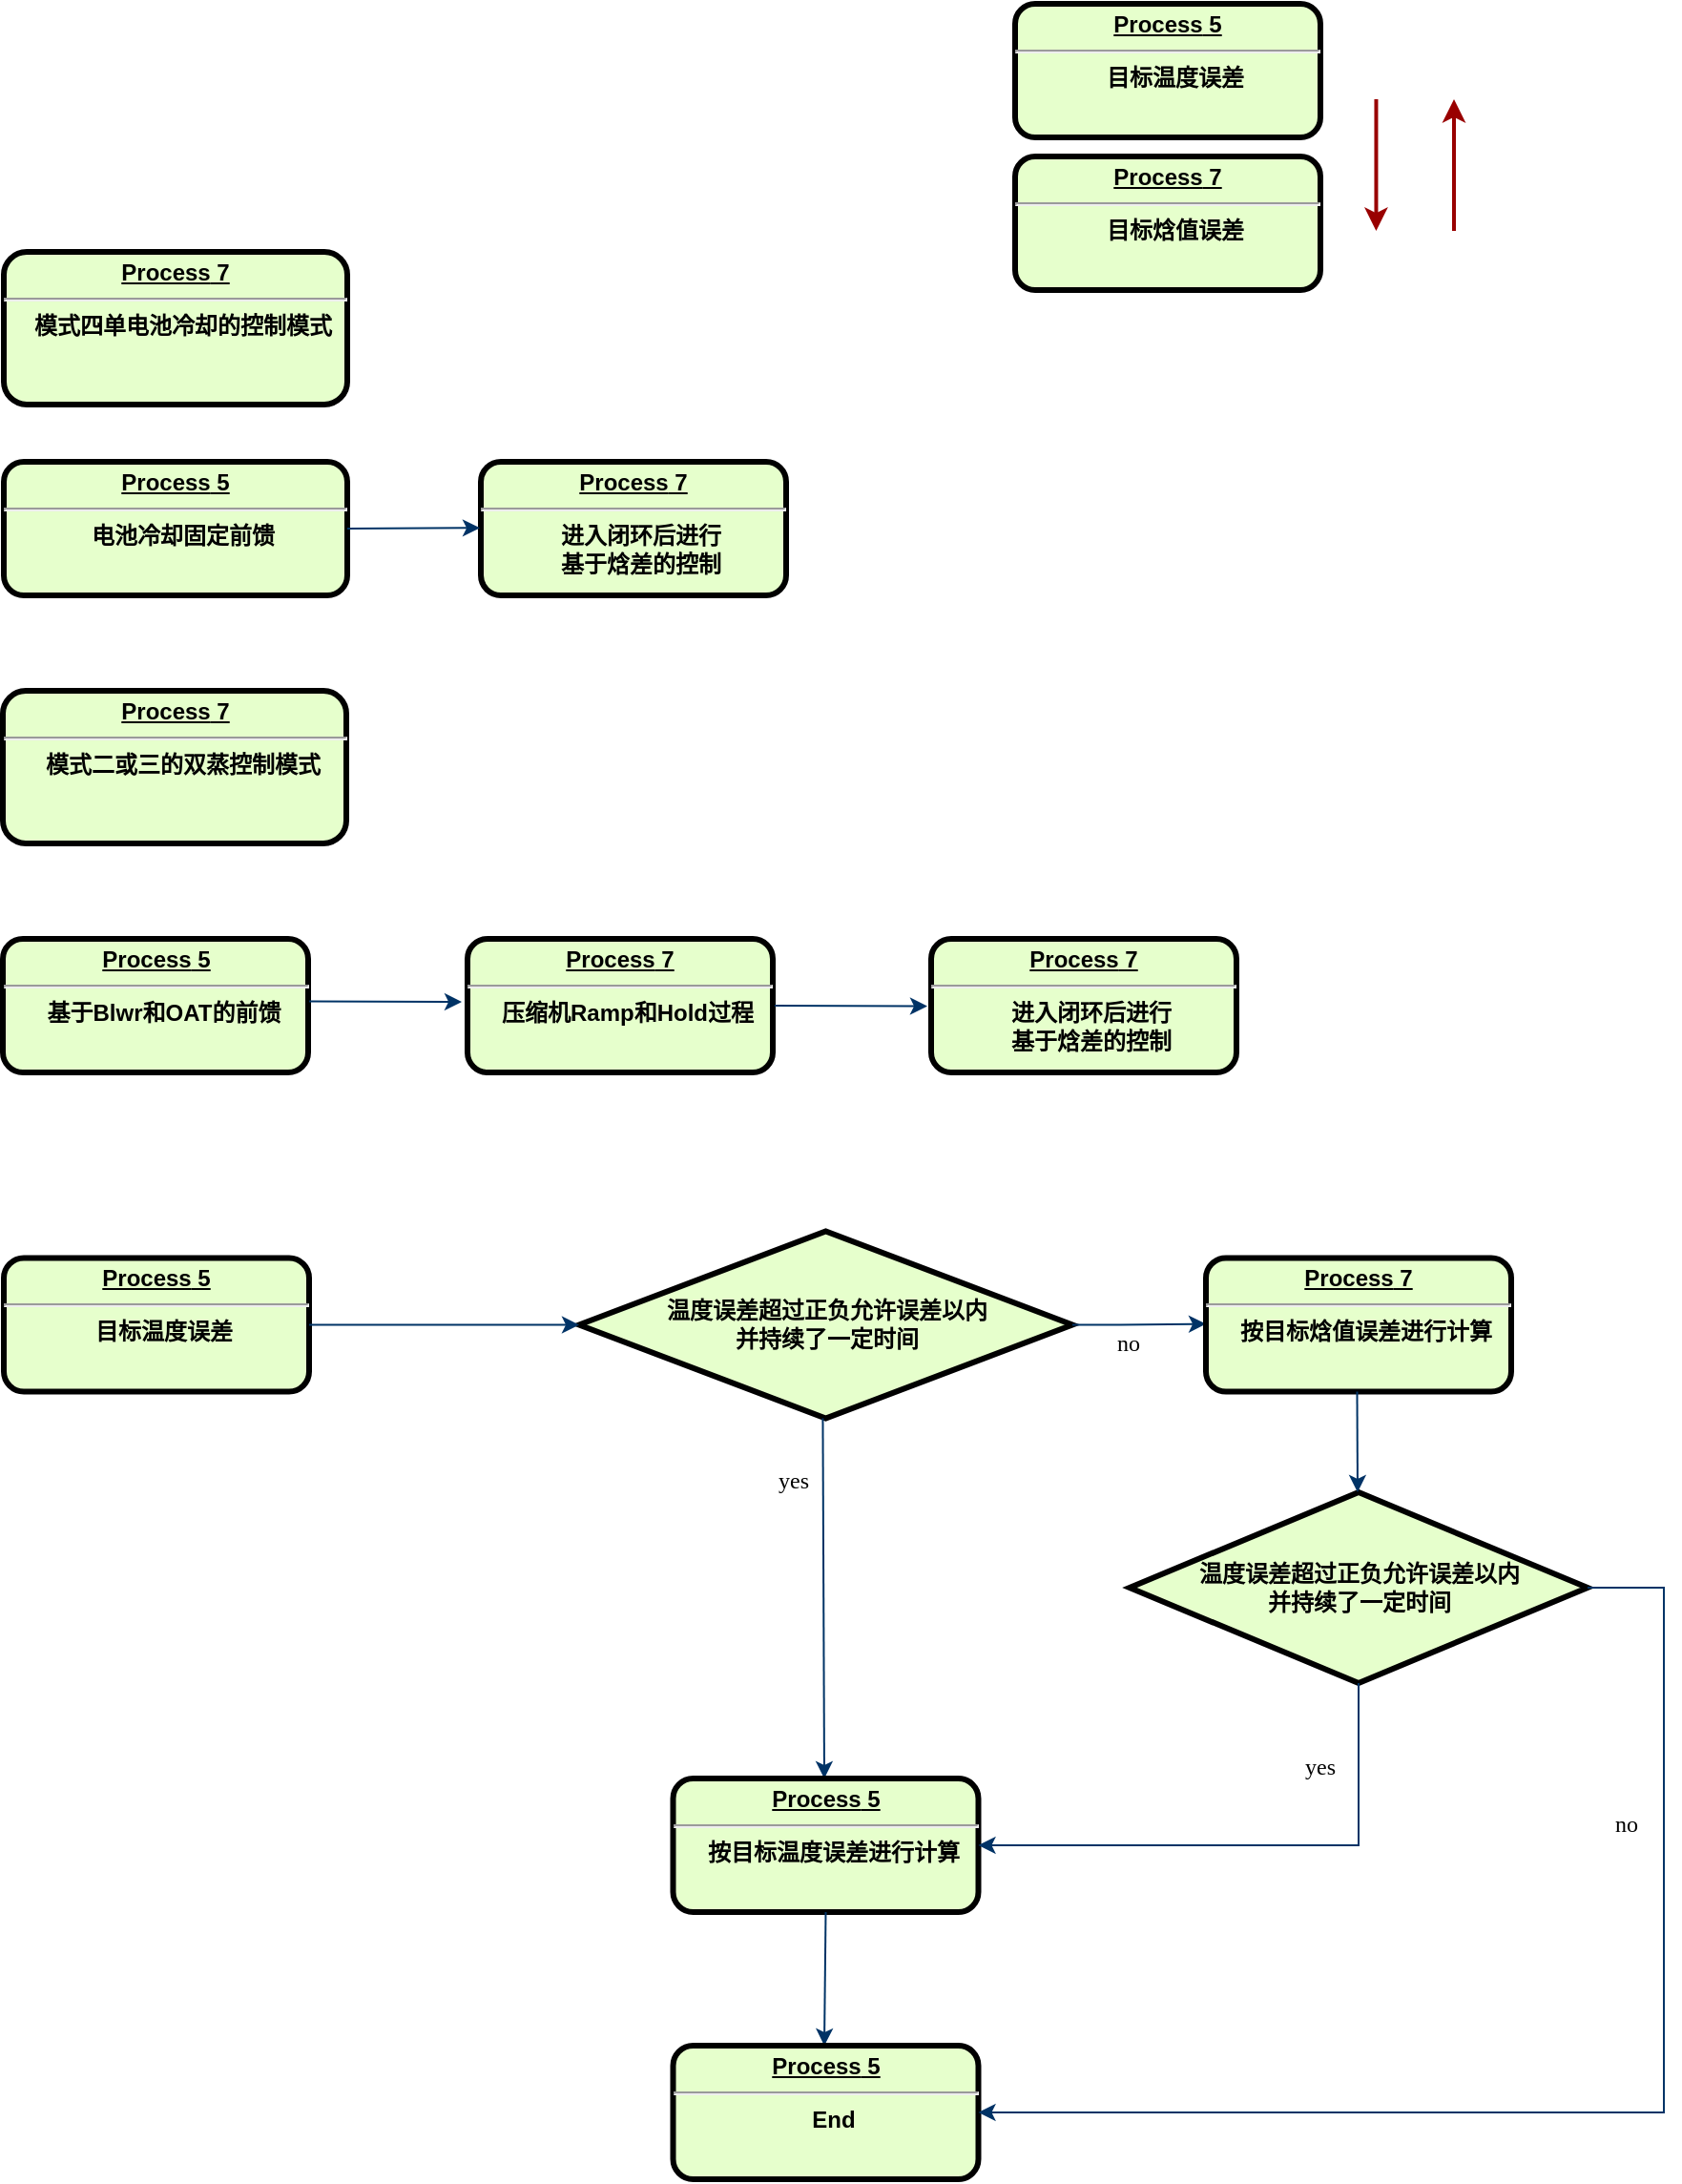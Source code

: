 <mxfile version="22.1.5" type="github">
  <diagram name="Page-1" id="c7558073-3199-34d8-9f00-42111426c3f3">
    <mxGraphModel dx="1831" dy="1196" grid="1" gridSize="10" guides="1" tooltips="1" connect="1" arrows="1" fold="1" page="1" pageScale="1" pageWidth="826" pageHeight="1169" background="none" math="0" shadow="0">
      <root>
        <mxCell id="0" />
        <mxCell id="1" parent="0" />
        <mxCell id="9" value="&lt;p style=&quot;margin: 0px; margin-top: 4px; text-align: center; text-decoration: underline;&quot;&gt;&lt;strong&gt;&lt;strong&gt;Process&lt;/strong&gt; 5&lt;br&gt;&lt;/strong&gt;&lt;/p&gt;&lt;hr&gt;&lt;p style=&quot;margin: 0px; margin-left: 8px;&quot;&gt;目标温度误差&lt;/p&gt;" style="verticalAlign=middle;align=center;overflow=fill;fontSize=12;fontFamily=Helvetica;html=1;rounded=1;fontStyle=1;strokeWidth=3;fillColor=#E6FFCC" parent="1" vertex="1">
          <mxGeometry x="10" y="717.25" width="160" height="70" as="geometry" />
        </mxCell>
        <mxCell id="11" value="&lt;p style=&quot;margin: 0px; margin-top: 4px; text-align: center; text-decoration: underline;&quot;&gt;&lt;strong&gt;&lt;strong&gt;Process&lt;/strong&gt; 7&lt;br&gt;&lt;/strong&gt;&lt;/p&gt;&lt;hr&gt;&lt;p style=&quot;margin: 0px; margin-left: 8px;&quot;&gt;模式二或三的双蒸控制模式&lt;/p&gt;" style="verticalAlign=middle;align=center;overflow=fill;fontSize=12;fontFamily=Helvetica;html=1;rounded=1;fontStyle=1;strokeWidth=3;fillColor=#E6FFCC" parent="1" vertex="1">
          <mxGeometry x="9.5" y="420" width="180" height="80" as="geometry" />
        </mxCell>
        <mxCell id="88" value="" style="edgeStyle=elbowEdgeStyle;elbow=horizontal;strokeColor=#990000;strokeWidth=2" parent="1" edge="1">
          <mxGeometry width="100" height="100" relative="1" as="geometry">
            <mxPoint x="729.23" y="110" as="sourcePoint" />
            <mxPoint x="729.23" y="179" as="targetPoint" />
            <Array as="points">
              <mxPoint x="729.23" y="139" />
            </Array>
          </mxGeometry>
        </mxCell>
        <mxCell id="89" value="" style="edgeStyle=elbowEdgeStyle;elbow=horizontal;strokeColor=#990000;strokeWidth=2" parent="1" edge="1">
          <mxGeometry width="100" height="100" relative="1" as="geometry">
            <mxPoint x="770.0" y="179" as="sourcePoint" />
            <mxPoint x="770.0" y="110" as="targetPoint" />
            <Array as="points">
              <mxPoint x="770" y="139" />
            </Array>
          </mxGeometry>
        </mxCell>
        <mxCell id="3L01GeSeouLhzDQ9MQ58-111" value="温度误差超过正负允许误差以内&lt;br&gt;并持续了一定时间" style="shape=mxgraph.flowchart.decision;strokeWidth=3;gradientColor=none;gradientDirection=north;fontStyle=1;html=1;direction=north;fillColor=#E6FFCC;rounded=1;" vertex="1" parent="1">
          <mxGeometry x="311.5" y="703.25" width="258.5" height="98" as="geometry" />
        </mxCell>
        <mxCell id="3L01GeSeouLhzDQ9MQ58-114" style="entryX=0.5;entryY=0;entryPerimeter=0;fontStyle=1;strokeColor=#003366;strokeWidth=1;html=1;rounded=0;exitX=1;exitY=0.5;exitDx=0;exitDy=0;" edge="1" parent="1" source="9" target="3L01GeSeouLhzDQ9MQ58-111">
          <mxGeometry relative="1" as="geometry">
            <mxPoint x="260" y="751.75" as="sourcePoint" />
          </mxGeometry>
        </mxCell>
        <mxCell id="3L01GeSeouLhzDQ9MQ58-115" value="" style="edgeStyle=elbowEdgeStyle;elbow=horizontal;exitX=0.5;exitY=1;exitPerimeter=0;fontStyle=1;strokeColor=#003366;strokeWidth=1;html=1;rounded=0;exitDx=0;exitDy=0;" edge="1" parent="1" source="3L01GeSeouLhzDQ9MQ58-111">
          <mxGeometry x="381" y="28.5" width="100" height="100" as="geometry">
            <mxPoint x="800" y="780.75" as="sourcePoint" />
            <mxPoint x="640" y="751.75" as="targetPoint" />
            <Array as="points">
              <mxPoint x="595" y="733.75" />
            </Array>
          </mxGeometry>
        </mxCell>
        <mxCell id="3L01GeSeouLhzDQ9MQ58-116" value="&lt;font face=&quot;Georgia&quot;&gt;yes&lt;/font&gt;" style="text;fontStyle=0;html=1;strokeColor=none;gradientColor=none;fillColor=none;strokeWidth=2;" vertex="1" parent="1">
          <mxGeometry x="414" y="820" width="40" height="26" as="geometry" />
        </mxCell>
        <mxCell id="3L01GeSeouLhzDQ9MQ58-117" value="" style="edgeStyle=elbowEdgeStyle;elbow=horizontal;fontColor=#001933;fontStyle=1;strokeColor=#003366;strokeWidth=1;html=1;rounded=0;entryX=0.5;entryY=0;entryDx=0;entryDy=0;" edge="1" parent="1" target="3L01GeSeouLhzDQ9MQ58-163">
          <mxGeometry width="100" height="100" as="geometry">
            <mxPoint x="439.226" y="801.25" as="sourcePoint" />
            <mxPoint x="440" y="870" as="targetPoint" />
          </mxGeometry>
        </mxCell>
        <mxCell id="3L01GeSeouLhzDQ9MQ58-119" value="&lt;font face=&quot;Georgia&quot;&gt;no&lt;/font&gt;" style="text;fontStyle=0;html=1;strokeColor=none;gradientColor=none;fillColor=none;strokeWidth=2;align=center;" vertex="1" parent="1">
          <mxGeometry x="579" y="748" width="40" height="26" as="geometry" />
        </mxCell>
        <mxCell id="3L01GeSeouLhzDQ9MQ58-163" value="&lt;p style=&quot;margin: 0px; margin-top: 4px; text-align: center; text-decoration: underline;&quot;&gt;&lt;strong&gt;&lt;strong&gt;Process&lt;/strong&gt; 5&lt;br&gt;&lt;/strong&gt;&lt;/p&gt;&lt;hr&gt;&lt;p style=&quot;margin: 0px; margin-left: 8px;&quot;&gt;按目标温度误差进行计算&lt;/p&gt;" style="verticalAlign=middle;align=center;overflow=fill;fontSize=12;fontFamily=Helvetica;html=1;rounded=1;fontStyle=1;strokeWidth=3;fillColor=#E6FFCC" vertex="1" parent="1">
          <mxGeometry x="360.75" y="990" width="160" height="70" as="geometry" />
        </mxCell>
        <mxCell id="3L01GeSeouLhzDQ9MQ58-164" value="&lt;p style=&quot;margin: 0px; margin-top: 4px; text-align: center; text-decoration: underline;&quot;&gt;&lt;strong&gt;&lt;strong&gt;Process&lt;/strong&gt; 7&lt;br&gt;&lt;/strong&gt;&lt;/p&gt;&lt;hr&gt;&lt;p style=&quot;margin: 0px; margin-left: 8px;&quot;&gt;按目标焓值误差进行计算&lt;/p&gt;" style="verticalAlign=middle;align=center;overflow=fill;fontSize=12;fontFamily=Helvetica;html=1;rounded=1;fontStyle=1;strokeWidth=3;fillColor=#E6FFCC" vertex="1" parent="1">
          <mxGeometry x="640" y="717.25" width="160" height="70" as="geometry" />
        </mxCell>
        <mxCell id="3L01GeSeouLhzDQ9MQ58-166" value="&lt;p style=&quot;margin: 0px; margin-top: 4px; text-align: center; text-decoration: underline;&quot;&gt;&lt;strong&gt;&lt;strong&gt;Process&lt;/strong&gt; 5&lt;br&gt;&lt;/strong&gt;&lt;/p&gt;&lt;hr&gt;&lt;p style=&quot;margin: 0px; margin-left: 8px;&quot;&gt;目标温度误差&lt;/p&gt;" style="verticalAlign=middle;align=center;overflow=fill;fontSize=12;fontFamily=Helvetica;html=1;rounded=1;fontStyle=1;strokeWidth=3;fillColor=#E6FFCC" vertex="1" parent="1">
          <mxGeometry x="540" y="60" width="160" height="70" as="geometry" />
        </mxCell>
        <mxCell id="3L01GeSeouLhzDQ9MQ58-167" value="&lt;p style=&quot;margin: 0px; margin-top: 4px; text-align: center; text-decoration: underline;&quot;&gt;&lt;strong&gt;&lt;strong&gt;Process&lt;/strong&gt; 7&lt;br&gt;&lt;/strong&gt;&lt;/p&gt;&lt;hr&gt;&lt;p style=&quot;margin: 0px; margin-left: 8px;&quot;&gt;目标焓值误差&lt;/p&gt;" style="verticalAlign=middle;align=center;overflow=fill;fontSize=12;fontFamily=Helvetica;html=1;rounded=1;fontStyle=1;strokeWidth=3;fillColor=#E6FFCC" vertex="1" parent="1">
          <mxGeometry x="540" y="140" width="160" height="70" as="geometry" />
        </mxCell>
        <mxCell id="3L01GeSeouLhzDQ9MQ58-168" value="温度误差超过正负允许误差以内&lt;br&gt;并持续了一定时间" style="shape=mxgraph.flowchart.decision;strokeWidth=3;gradientColor=none;gradientDirection=north;fontStyle=1;html=1;direction=north;fillColor=#E6FFCC;rounded=1;" vertex="1" parent="1">
          <mxGeometry x="600" y="840" width="240" height="100" as="geometry" />
        </mxCell>
        <mxCell id="3L01GeSeouLhzDQ9MQ58-169" value="" style="edgeStyle=elbowEdgeStyle;elbow=horizontal;fontColor=#001933;fontStyle=1;strokeColor=#003366;strokeWidth=1;html=1;rounded=0;entryX=1;entryY=0.5;entryDx=0;entryDy=0;entryPerimeter=0;" edge="1" parent="1" target="3L01GeSeouLhzDQ9MQ58-168">
          <mxGeometry width="100" height="100" as="geometry">
            <mxPoint x="719.236" y="787.25" as="sourcePoint" />
            <mxPoint x="721.01" y="946" as="targetPoint" />
          </mxGeometry>
        </mxCell>
        <mxCell id="3L01GeSeouLhzDQ9MQ58-170" style="entryX=1;entryY=0.5;fontStyle=1;strokeColor=#003366;strokeWidth=1;html=1;rounded=0;exitX=0;exitY=0.5;exitDx=0;exitDy=0;exitPerimeter=0;entryDx=0;entryDy=0;" edge="1" parent="1" source="3L01GeSeouLhzDQ9MQ58-168" target="3L01GeSeouLhzDQ9MQ58-163">
          <mxGeometry relative="1" as="geometry">
            <mxPoint x="685" y="988.5" as="sourcePoint" />
            <mxPoint x="827" y="988.5" as="targetPoint" />
            <Array as="points">
              <mxPoint x="720" y="1025" />
            </Array>
          </mxGeometry>
        </mxCell>
        <mxCell id="3L01GeSeouLhzDQ9MQ58-172" value="&lt;font face=&quot;Georgia&quot;&gt;yes&lt;/font&gt;" style="text;fontStyle=0;html=1;strokeColor=none;gradientColor=none;fillColor=none;strokeWidth=2;" vertex="1" parent="1">
          <mxGeometry x="690" y="970" width="40" height="26" as="geometry" />
        </mxCell>
        <mxCell id="3L01GeSeouLhzDQ9MQ58-173" style="fontStyle=1;strokeColor=#003366;strokeWidth=1;html=1;rounded=0;exitX=0.5;exitY=1;exitDx=0;exitDy=0;" edge="1" parent="1" source="3L01GeSeouLhzDQ9MQ58-163">
          <mxGeometry relative="1" as="geometry">
            <mxPoint x="410" y="1109.75" as="sourcePoint" />
            <mxPoint x="440" y="1130" as="targetPoint" />
          </mxGeometry>
        </mxCell>
        <mxCell id="3L01GeSeouLhzDQ9MQ58-175" value="&lt;p style=&quot;margin: 0px; margin-top: 4px; text-align: center; text-decoration: underline;&quot;&gt;&lt;strong&gt;&lt;strong&gt;Process&lt;/strong&gt; 5&lt;br&gt;&lt;/strong&gt;&lt;/p&gt;&lt;hr&gt;&lt;p style=&quot;margin: 0px; margin-left: 8px;&quot;&gt;End&lt;/p&gt;" style="verticalAlign=middle;align=center;overflow=fill;fontSize=12;fontFamily=Helvetica;html=1;rounded=1;fontStyle=1;strokeWidth=3;fillColor=#E6FFCC" vertex="1" parent="1">
          <mxGeometry x="360.75" y="1130" width="160" height="70" as="geometry" />
        </mxCell>
        <mxCell id="3L01GeSeouLhzDQ9MQ58-177" style="entryX=1;entryY=0.5;fontStyle=1;strokeColor=#003366;strokeWidth=1;html=1;rounded=0;exitX=0.5;exitY=1;exitDx=0;exitDy=0;exitPerimeter=0;entryDx=0;entryDy=0;" edge="1" parent="1" source="3L01GeSeouLhzDQ9MQ58-168" target="3L01GeSeouLhzDQ9MQ58-175">
          <mxGeometry relative="1" as="geometry">
            <mxPoint x="760" y="1139.75" as="sourcePoint" />
            <mxPoint x="902" y="1139.75" as="targetPoint" />
            <Array as="points">
              <mxPoint x="880" y="890" />
              <mxPoint x="880" y="1165" />
            </Array>
          </mxGeometry>
        </mxCell>
        <mxCell id="3L01GeSeouLhzDQ9MQ58-178" value="&lt;font face=&quot;Georgia&quot;&gt;no&lt;/font&gt;" style="text;fontStyle=0;html=1;strokeColor=none;gradientColor=none;fillColor=none;strokeWidth=2;align=center;" vertex="1" parent="1">
          <mxGeometry x="840" y="1000" width="40" height="26" as="geometry" />
        </mxCell>
        <mxCell id="3L01GeSeouLhzDQ9MQ58-179" value="&lt;p style=&quot;margin: 0px; margin-top: 4px; text-align: center; text-decoration: underline;&quot;&gt;&lt;strong&gt;&lt;strong&gt;Process&lt;/strong&gt; 5&lt;br&gt;&lt;/strong&gt;&lt;/p&gt;&lt;hr&gt;&lt;p style=&quot;margin: 0px; margin-left: 8px;&quot;&gt;基于Blwr和OAT的前馈&lt;/p&gt;" style="verticalAlign=middle;align=center;overflow=fill;fontSize=12;fontFamily=Helvetica;html=1;rounded=1;fontStyle=1;strokeWidth=3;fillColor=#E6FFCC" vertex="1" parent="1">
          <mxGeometry x="9.5" y="550" width="160" height="70" as="geometry" />
        </mxCell>
        <mxCell id="3L01GeSeouLhzDQ9MQ58-180" style="fontStyle=1;strokeColor=#003366;strokeWidth=1;html=1;rounded=0;exitX=1;exitY=0.5;exitDx=0;exitDy=0;" edge="1" parent="1">
          <mxGeometry relative="1" as="geometry">
            <mxPoint x="170" y="582.75" as="sourcePoint" />
            <mxPoint x="250" y="583" as="targetPoint" />
          </mxGeometry>
        </mxCell>
        <mxCell id="3L01GeSeouLhzDQ9MQ58-181" value="&lt;p style=&quot;margin: 0px; margin-top: 4px; text-align: center; text-decoration: underline;&quot;&gt;&lt;strong&gt;&lt;strong&gt;Process&lt;/strong&gt; 7&lt;br&gt;&lt;/strong&gt;&lt;/p&gt;&lt;hr&gt;&lt;p style=&quot;margin: 0px; margin-left: 8px;&quot;&gt;压缩机Ramp和Hold过程&lt;/p&gt;" style="verticalAlign=middle;align=center;overflow=fill;fontSize=12;fontFamily=Helvetica;html=1;rounded=1;fontStyle=1;strokeWidth=3;fillColor=#E6FFCC" vertex="1" parent="1">
          <mxGeometry x="253" y="550" width="160" height="70" as="geometry" />
        </mxCell>
        <mxCell id="3L01GeSeouLhzDQ9MQ58-182" style="fontStyle=1;strokeColor=#003366;strokeWidth=1;html=1;rounded=0;exitX=1;exitY=0.5;exitDx=0;exitDy=0;" edge="1" parent="1">
          <mxGeometry relative="1" as="geometry">
            <mxPoint x="414" y="585" as="sourcePoint" />
            <mxPoint x="494" y="585.25" as="targetPoint" />
          </mxGeometry>
        </mxCell>
        <mxCell id="3L01GeSeouLhzDQ9MQ58-184" value="&lt;p style=&quot;margin: 0px; margin-top: 4px; text-align: center; text-decoration: underline;&quot;&gt;&lt;strong&gt;&lt;strong&gt;Process&lt;/strong&gt; 7&lt;br&gt;&lt;/strong&gt;&lt;/p&gt;&lt;hr&gt;&lt;p style=&quot;margin: 0px; margin-left: 8px;&quot;&gt;进入闭环后进行&lt;/p&gt;&lt;p style=&quot;margin: 0px; margin-left: 8px;&quot;&gt;基于焓差的控制&lt;/p&gt;" style="verticalAlign=middle;align=center;overflow=fill;fontSize=12;fontFamily=Helvetica;html=1;rounded=1;fontStyle=1;strokeWidth=3;fillColor=#E6FFCC" vertex="1" parent="1">
          <mxGeometry x="496" y="550" width="160" height="70" as="geometry" />
        </mxCell>
        <mxCell id="3L01GeSeouLhzDQ9MQ58-186" value="&lt;p style=&quot;margin: 0px; margin-top: 4px; text-align: center; text-decoration: underline;&quot;&gt;&lt;strong&gt;&lt;strong&gt;Process&lt;/strong&gt; 7&lt;br&gt;&lt;/strong&gt;&lt;/p&gt;&lt;hr&gt;&lt;p style=&quot;margin: 0px; margin-left: 8px;&quot;&gt;模式四单电池冷却的控制模式&lt;/p&gt;" style="verticalAlign=middle;align=center;overflow=fill;fontSize=12;fontFamily=Helvetica;html=1;rounded=1;fontStyle=1;strokeWidth=3;fillColor=#E6FFCC" vertex="1" parent="1">
          <mxGeometry x="10" y="190" width="180" height="80" as="geometry" />
        </mxCell>
        <mxCell id="3L01GeSeouLhzDQ9MQ58-187" value="&lt;p style=&quot;margin: 0px; margin-top: 4px; text-align: center; text-decoration: underline;&quot;&gt;&lt;strong&gt;&lt;strong&gt;Process&lt;/strong&gt; 5&lt;br&gt;&lt;/strong&gt;&lt;/p&gt;&lt;hr&gt;&lt;p style=&quot;margin: 0px; margin-left: 8px;&quot;&gt;电池冷却固定前馈&lt;/p&gt;" style="verticalAlign=middle;align=center;overflow=fill;fontSize=12;fontFamily=Helvetica;html=1;rounded=1;fontStyle=1;strokeWidth=3;fillColor=#E6FFCC" vertex="1" parent="1">
          <mxGeometry x="10" y="300" width="180" height="70" as="geometry" />
        </mxCell>
        <mxCell id="3L01GeSeouLhzDQ9MQ58-188" value="&lt;p style=&quot;margin: 0px; margin-top: 4px; text-align: center; text-decoration: underline;&quot;&gt;&lt;strong&gt;&lt;strong&gt;Process&lt;/strong&gt; 7&lt;br&gt;&lt;/strong&gt;&lt;/p&gt;&lt;hr&gt;&lt;p style=&quot;margin: 0px; margin-left: 8px;&quot;&gt;进入闭环后进行&lt;/p&gt;&lt;p style=&quot;margin: 0px; margin-left: 8px;&quot;&gt;基于焓差的控制&lt;/p&gt;" style="verticalAlign=middle;align=center;overflow=fill;fontSize=12;fontFamily=Helvetica;html=1;rounded=1;fontStyle=1;strokeWidth=3;fillColor=#E6FFCC" vertex="1" parent="1">
          <mxGeometry x="260" y="300" width="160" height="70" as="geometry" />
        </mxCell>
        <mxCell id="3L01GeSeouLhzDQ9MQ58-189" style="fontStyle=1;strokeColor=#003366;strokeWidth=1;html=1;rounded=0;" edge="1" parent="1">
          <mxGeometry relative="1" as="geometry">
            <mxPoint x="190" y="335" as="sourcePoint" />
            <mxPoint x="259.5" y="334.63" as="targetPoint" />
          </mxGeometry>
        </mxCell>
      </root>
    </mxGraphModel>
  </diagram>
</mxfile>
